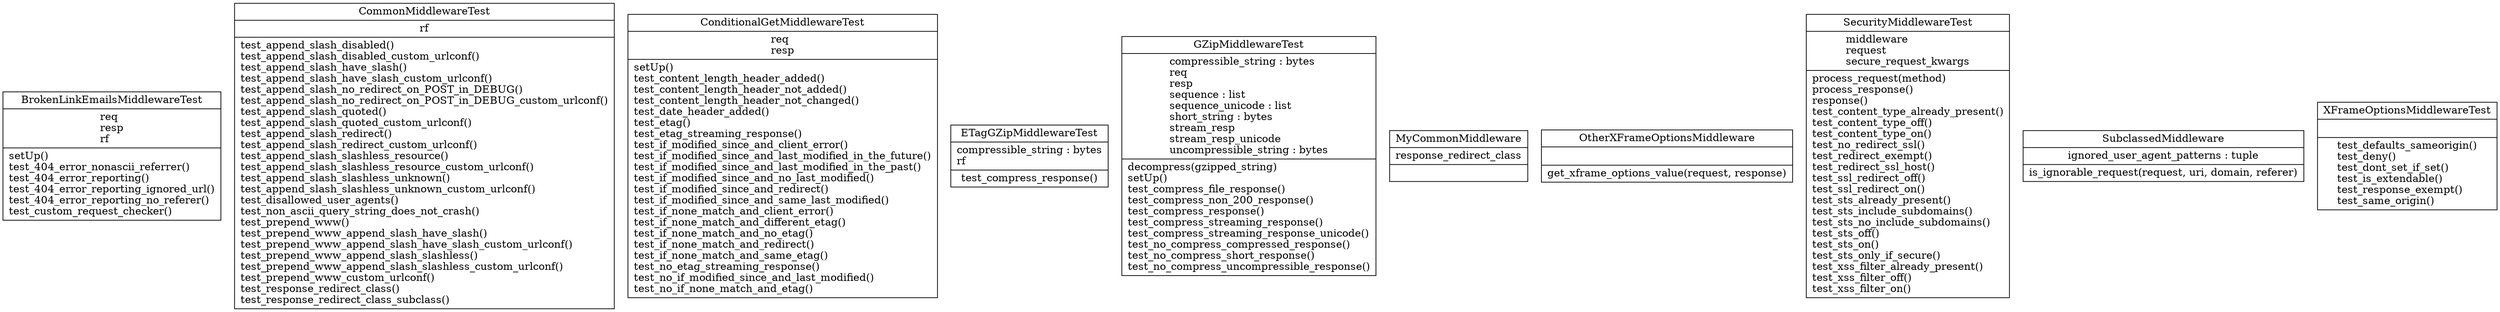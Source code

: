 digraph "classes_35" {
rankdir=BT
charset="utf-8"
"middleware.tests.BrokenLinkEmailsMiddlewareTest" [color="black", fontcolor="black", label=<{BrokenLinkEmailsMiddlewareTest|req<br ALIGN="LEFT"/>resp<br ALIGN="LEFT"/>rf<br ALIGN="LEFT"/>|setUp()<br ALIGN="LEFT"/>test_404_error_nonascii_referrer()<br ALIGN="LEFT"/>test_404_error_reporting()<br ALIGN="LEFT"/>test_404_error_reporting_ignored_url()<br ALIGN="LEFT"/>test_404_error_reporting_no_referer()<br ALIGN="LEFT"/>test_custom_request_checker()<br ALIGN="LEFT"/>}>, shape="record", style="solid"];
"middleware.tests.CommonMiddlewareTest" [color="black", fontcolor="black", label=<{CommonMiddlewareTest|rf<br ALIGN="LEFT"/>|test_append_slash_disabled()<br ALIGN="LEFT"/>test_append_slash_disabled_custom_urlconf()<br ALIGN="LEFT"/>test_append_slash_have_slash()<br ALIGN="LEFT"/>test_append_slash_have_slash_custom_urlconf()<br ALIGN="LEFT"/>test_append_slash_no_redirect_on_POST_in_DEBUG()<br ALIGN="LEFT"/>test_append_slash_no_redirect_on_POST_in_DEBUG_custom_urlconf()<br ALIGN="LEFT"/>test_append_slash_quoted()<br ALIGN="LEFT"/>test_append_slash_quoted_custom_urlconf()<br ALIGN="LEFT"/>test_append_slash_redirect()<br ALIGN="LEFT"/>test_append_slash_redirect_custom_urlconf()<br ALIGN="LEFT"/>test_append_slash_slashless_resource()<br ALIGN="LEFT"/>test_append_slash_slashless_resource_custom_urlconf()<br ALIGN="LEFT"/>test_append_slash_slashless_unknown()<br ALIGN="LEFT"/>test_append_slash_slashless_unknown_custom_urlconf()<br ALIGN="LEFT"/>test_disallowed_user_agents()<br ALIGN="LEFT"/>test_non_ascii_query_string_does_not_crash()<br ALIGN="LEFT"/>test_prepend_www()<br ALIGN="LEFT"/>test_prepend_www_append_slash_have_slash()<br ALIGN="LEFT"/>test_prepend_www_append_slash_have_slash_custom_urlconf()<br ALIGN="LEFT"/>test_prepend_www_append_slash_slashless()<br ALIGN="LEFT"/>test_prepend_www_append_slash_slashless_custom_urlconf()<br ALIGN="LEFT"/>test_prepend_www_custom_urlconf()<br ALIGN="LEFT"/>test_response_redirect_class()<br ALIGN="LEFT"/>test_response_redirect_class_subclass()<br ALIGN="LEFT"/>}>, shape="record", style="solid"];
"middleware.tests.ConditionalGetMiddlewareTest" [color="black", fontcolor="black", label=<{ConditionalGetMiddlewareTest|req<br ALIGN="LEFT"/>resp<br ALIGN="LEFT"/>|setUp()<br ALIGN="LEFT"/>test_content_length_header_added()<br ALIGN="LEFT"/>test_content_length_header_not_added()<br ALIGN="LEFT"/>test_content_length_header_not_changed()<br ALIGN="LEFT"/>test_date_header_added()<br ALIGN="LEFT"/>test_etag()<br ALIGN="LEFT"/>test_etag_streaming_response()<br ALIGN="LEFT"/>test_if_modified_since_and_client_error()<br ALIGN="LEFT"/>test_if_modified_since_and_last_modified_in_the_future()<br ALIGN="LEFT"/>test_if_modified_since_and_last_modified_in_the_past()<br ALIGN="LEFT"/>test_if_modified_since_and_no_last_modified()<br ALIGN="LEFT"/>test_if_modified_since_and_redirect()<br ALIGN="LEFT"/>test_if_modified_since_and_same_last_modified()<br ALIGN="LEFT"/>test_if_none_match_and_client_error()<br ALIGN="LEFT"/>test_if_none_match_and_different_etag()<br ALIGN="LEFT"/>test_if_none_match_and_no_etag()<br ALIGN="LEFT"/>test_if_none_match_and_redirect()<br ALIGN="LEFT"/>test_if_none_match_and_same_etag()<br ALIGN="LEFT"/>test_no_etag_streaming_response()<br ALIGN="LEFT"/>test_no_if_modified_since_and_last_modified()<br ALIGN="LEFT"/>test_no_if_none_match_and_etag()<br ALIGN="LEFT"/>}>, shape="record", style="solid"];
"middleware.tests.ETagGZipMiddlewareTest" [color="black", fontcolor="black", label=<{ETagGZipMiddlewareTest|compressible_string : bytes<br ALIGN="LEFT"/>rf<br ALIGN="LEFT"/>|test_compress_response()<br ALIGN="LEFT"/>}>, shape="record", style="solid"];
"middleware.tests.GZipMiddlewareTest" [color="black", fontcolor="black", label=<{GZipMiddlewareTest|compressible_string : bytes<br ALIGN="LEFT"/>req<br ALIGN="LEFT"/>resp<br ALIGN="LEFT"/>sequence : list<br ALIGN="LEFT"/>sequence_unicode : list<br ALIGN="LEFT"/>short_string : bytes<br ALIGN="LEFT"/>stream_resp<br ALIGN="LEFT"/>stream_resp_unicode<br ALIGN="LEFT"/>uncompressible_string : bytes<br ALIGN="LEFT"/>|decompress(gzipped_string)<br ALIGN="LEFT"/>setUp()<br ALIGN="LEFT"/>test_compress_file_response()<br ALIGN="LEFT"/>test_compress_non_200_response()<br ALIGN="LEFT"/>test_compress_response()<br ALIGN="LEFT"/>test_compress_streaming_response()<br ALIGN="LEFT"/>test_compress_streaming_response_unicode()<br ALIGN="LEFT"/>test_no_compress_compressed_response()<br ALIGN="LEFT"/>test_no_compress_short_response()<br ALIGN="LEFT"/>test_no_compress_uncompressible_response()<br ALIGN="LEFT"/>}>, shape="record", style="solid"];
"middleware.tests.CommonMiddlewareTest.test_response_redirect_class_subclass.MyCommonMiddleware" [color="black", fontcolor="black", label=<{MyCommonMiddleware|response_redirect_class<br ALIGN="LEFT"/>|}>, shape="record", style="solid"];
"middleware.tests.XFrameOptionsMiddlewareTest.test_is_extendable.OtherXFrameOptionsMiddleware" [color="black", fontcolor="black", label=<{OtherXFrameOptionsMiddleware|<br ALIGN="LEFT"/>|get_xframe_options_value(request, response)<br ALIGN="LEFT"/>}>, shape="record", style="solid"];
"middleware.test_security.SecurityMiddlewareTest" [color="black", fontcolor="black", label=<{SecurityMiddlewareTest|middleware<br ALIGN="LEFT"/>request<br ALIGN="LEFT"/>secure_request_kwargs<br ALIGN="LEFT"/>|process_request(method)<br ALIGN="LEFT"/>process_response()<br ALIGN="LEFT"/>response()<br ALIGN="LEFT"/>test_content_type_already_present()<br ALIGN="LEFT"/>test_content_type_off()<br ALIGN="LEFT"/>test_content_type_on()<br ALIGN="LEFT"/>test_no_redirect_ssl()<br ALIGN="LEFT"/>test_redirect_exempt()<br ALIGN="LEFT"/>test_redirect_ssl_host()<br ALIGN="LEFT"/>test_ssl_redirect_off()<br ALIGN="LEFT"/>test_ssl_redirect_on()<br ALIGN="LEFT"/>test_sts_already_present()<br ALIGN="LEFT"/>test_sts_include_subdomains()<br ALIGN="LEFT"/>test_sts_no_include_subdomains()<br ALIGN="LEFT"/>test_sts_off()<br ALIGN="LEFT"/>test_sts_on()<br ALIGN="LEFT"/>test_sts_only_if_secure()<br ALIGN="LEFT"/>test_xss_filter_already_present()<br ALIGN="LEFT"/>test_xss_filter_off()<br ALIGN="LEFT"/>test_xss_filter_on()<br ALIGN="LEFT"/>}>, shape="record", style="solid"];
"middleware.tests.BrokenLinkEmailsMiddlewareTest.test_custom_request_checker.SubclassedMiddleware" [color="black", fontcolor="black", label=<{SubclassedMiddleware|ignored_user_agent_patterns : tuple<br ALIGN="LEFT"/>|is_ignorable_request(request, uri, domain, referer)<br ALIGN="LEFT"/>}>, shape="record", style="solid"];
"middleware.tests.XFrameOptionsMiddlewareTest" [color="black", fontcolor="black", label=<{XFrameOptionsMiddlewareTest|<br ALIGN="LEFT"/>|test_defaults_sameorigin()<br ALIGN="LEFT"/>test_deny()<br ALIGN="LEFT"/>test_dont_set_if_set()<br ALIGN="LEFT"/>test_is_extendable()<br ALIGN="LEFT"/>test_response_exempt()<br ALIGN="LEFT"/>test_same_origin()<br ALIGN="LEFT"/>}>, shape="record", style="solid"];
}
